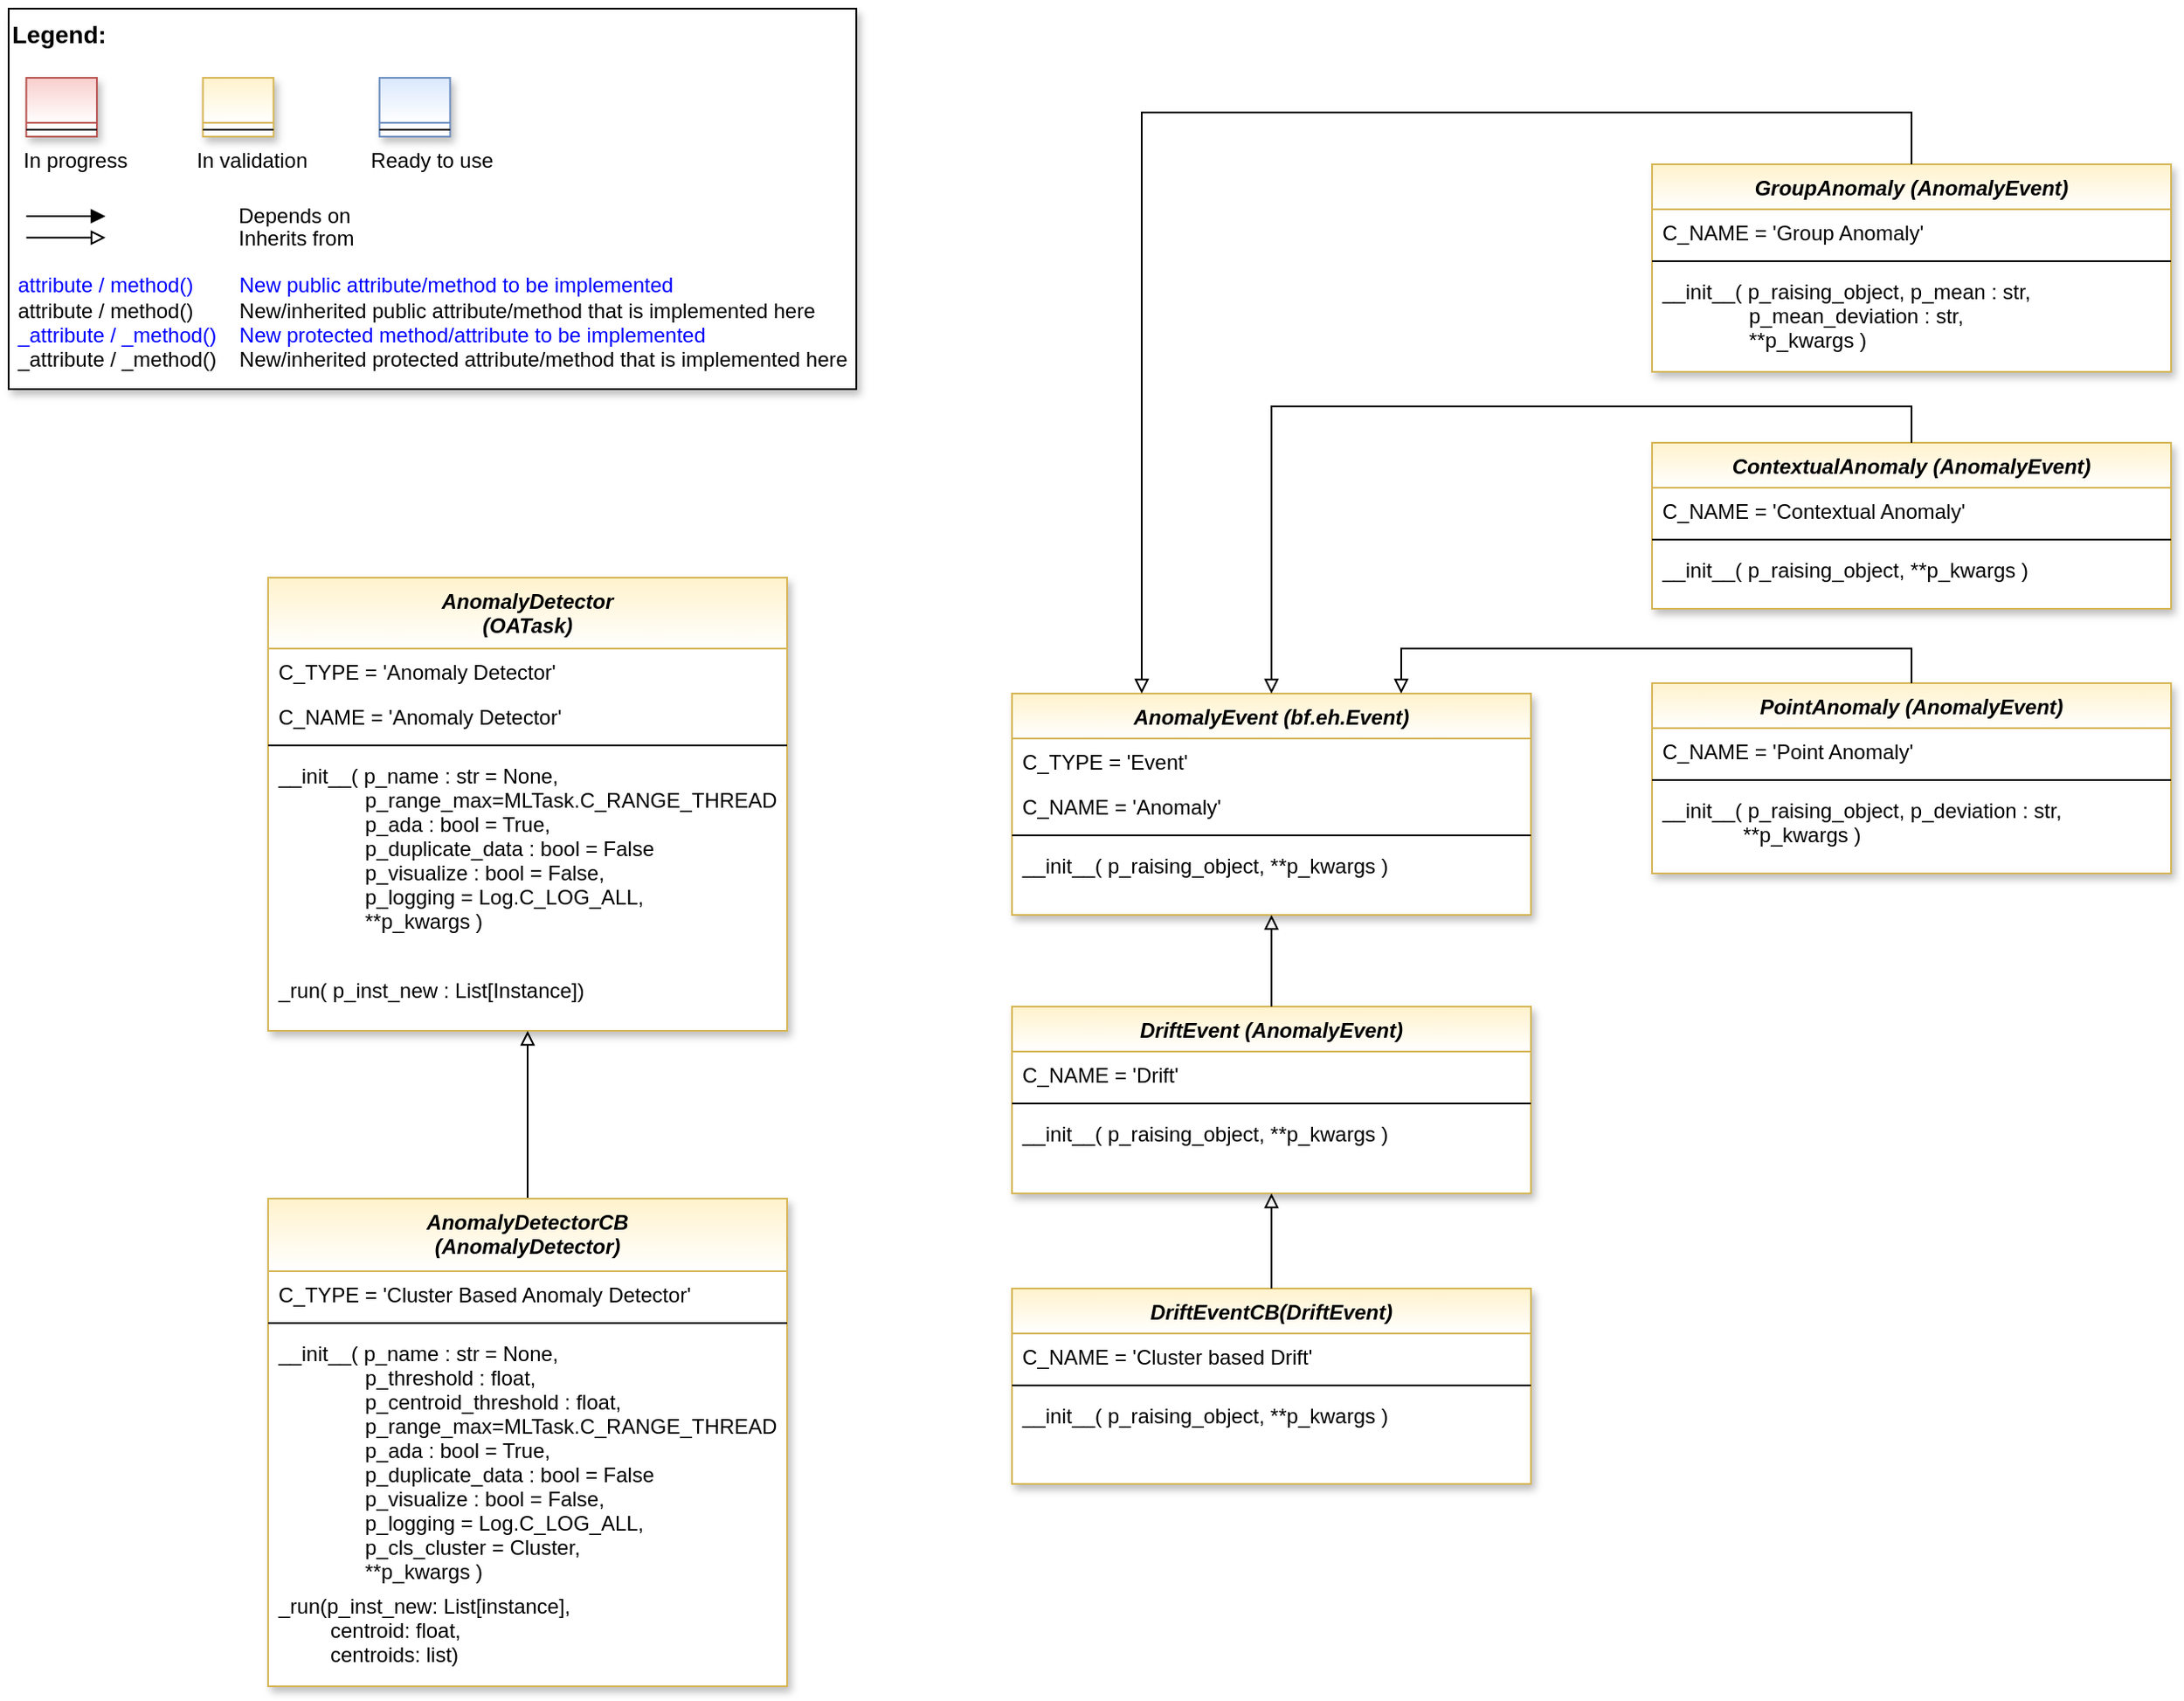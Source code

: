 <mxfile version="21.2.1" type="device" pages="2">
  <diagram id="C5RBs43oDa-KdzZeNtuy" name="Page-1">
    <mxGraphModel dx="1418" dy="828" grid="1" gridSize="10" guides="1" tooltips="1" connect="1" arrows="1" fold="1" page="1" pageScale="1" pageWidth="2336" pageHeight="1654" math="0" shadow="0">
      <root>
        <mxCell id="WIyWlLk6GJQsqaUBKTNV-0" />
        <mxCell id="WIyWlLk6GJQsqaUBKTNV-1" parent="WIyWlLk6GJQsqaUBKTNV-0" />
        <mxCell id="fcJVb3HREh7NScvAmxeq-0" value="" style="group" parent="WIyWlLk6GJQsqaUBKTNV-1" vertex="1" connectable="0">
          <mxGeometry x="40" y="40" width="490" height="220" as="geometry" />
        </mxCell>
        <mxCell id="fcJVb3HREh7NScvAmxeq-1" value="&lt;font color=&quot;#000000&quot; size=&quot;1&quot;&gt;&lt;b style=&quot;font-size: 14px&quot;&gt;Legend:&lt;br&gt;&lt;/b&gt;&lt;/font&gt;&lt;br&gt;&lt;br&gt;&lt;br&gt;&lt;font color=&quot;#0000ff&quot; style=&quot;font-size: 6px&quot;&gt;&lt;br&gt;&lt;/font&gt;&lt;span style=&quot;color: rgb(0 , 0 , 0)&quot;&gt;&lt;font style=&quot;font-size: 4px&quot;&gt;&amp;nbsp; &amp;nbsp;&lt;/font&gt;&amp;nbsp;In progress&amp;nbsp; &amp;nbsp; &amp;nbsp; &amp;nbsp; &amp;nbsp; &amp;nbsp; In validation&amp;nbsp; &amp;nbsp; &amp;nbsp; &amp;nbsp; &amp;nbsp; &amp;nbsp;Ready to use&lt;/span&gt;&lt;font color=&quot;#000000&quot;&gt;&amp;nbsp;&lt;br&gt;&lt;/font&gt;&lt;font color=&quot;#0000ff&quot;&gt;&lt;br&gt;&lt;br&gt;&lt;br&gt;&lt;br&gt;&amp;nbsp;attribute / method()&amp;nbsp; &amp;nbsp; &amp;nbsp; &amp;nbsp; New public attribute/method to be implemented&lt;/font&gt;&lt;br&gt;&lt;font color=&quot;#000000&quot;&gt;&amp;nbsp;&lt;/font&gt;&lt;font color=&quot;#000000&quot;&gt;attribute / method()&lt;span&gt; &lt;/span&gt;&amp;nbsp; &amp;nbsp; &amp;nbsp; &amp;nbsp;New/inherited public attribute/method that is implemented here&lt;br&gt;&lt;/font&gt;&lt;font color=&quot;#0000ff&quot;&gt;&amp;nbsp;_attribute /&amp;nbsp;&lt;/font&gt;&lt;font color=&quot;#0000ff&quot;&gt;_method()&amp;nbsp; &amp;nbsp; New protected method/attribute to be implemented&lt;/font&gt;&lt;br&gt;&lt;font color=&quot;#000000&quot;&gt;&amp;nbsp;_attribute / _method()&amp;nbsp; &amp;nbsp; New/inherited protected attribute/method that is implemented here&lt;br&gt;&lt;/font&gt;&lt;font color=&quot;#000000&quot;&gt;&lt;br&gt;&lt;br&gt;&lt;br&gt;&lt;br&gt;&lt;br&gt;&lt;/font&gt;" style="text;html=1;align=left;verticalAlign=top;whiteSpace=wrap;rounded=0;fontColor=#006600;strokeColor=#000000;shadow=1;fillColor=#ffffff;" parent="fcJVb3HREh7NScvAmxeq-0" vertex="1">
          <mxGeometry width="490.0" height="220" as="geometry" />
        </mxCell>
        <mxCell id="fcJVb3HREh7NScvAmxeq-2" value="Depends on" style="endArrow=block;html=1;labelPosition=right;verticalLabelPosition=middle;align=left;verticalAlign=middle;endFill=1;fontSize=12;" parent="fcJVb3HREh7NScvAmxeq-0" edge="1">
          <mxGeometry x="-1623.125" y="-2180" width="51.042" height="50" as="geometry">
            <mxPoint x="10.208" y="120.003" as="sourcePoint" />
            <mxPoint x="55.991" y="120.003" as="targetPoint" />
            <mxPoint x="98" as="offset" />
            <Array as="points">
              <mxPoint x="30.625" y="120" />
            </Array>
          </mxGeometry>
        </mxCell>
        <mxCell id="fcJVb3HREh7NScvAmxeq-3" value="Inherits from" style="endArrow=block;html=1;labelPosition=right;verticalLabelPosition=middle;align=left;verticalAlign=middle;endFill=0;fontSize=12;" parent="fcJVb3HREh7NScvAmxeq-0" edge="1">
          <mxGeometry x="-1623.125" y="-2180" width="51.042" height="50" as="geometry">
            <mxPoint x="10.208" y="132.385" as="sourcePoint" />
            <mxPoint x="55.991" y="132.385" as="targetPoint" />
            <mxPoint x="98" y="1" as="offset" />
          </mxGeometry>
        </mxCell>
        <mxCell id="fcJVb3HREh7NScvAmxeq-4" value="" style="swimlane;fontStyle=3;align=center;verticalAlign=top;childLayout=stackLayout;horizontal=1;startSize=26;horizontalStack=0;resizeParent=1;resizeLast=0;collapsible=1;marginBottom=0;rounded=0;shadow=1;strokeWidth=1;fillColor=#f8cecc;strokeColor=#b85450;gradientColor=#ffffff;swimlaneFillColor=#ffffff;" parent="fcJVb3HREh7NScvAmxeq-0" vertex="1">
          <mxGeometry x="10.208" y="40" width="40.833" height="34" as="geometry">
            <mxRectangle x="230" y="140" width="160" height="26" as="alternateBounds" />
          </mxGeometry>
        </mxCell>
        <mxCell id="fcJVb3HREh7NScvAmxeq-5" value="" style="line;html=1;strokeWidth=1;align=left;verticalAlign=middle;spacingTop=-1;spacingLeft=3;spacingRight=3;rotatable=0;labelPosition=right;points=[];portConstraint=eastwest;" parent="fcJVb3HREh7NScvAmxeq-4" vertex="1">
          <mxGeometry y="26" width="40.833" height="8" as="geometry" />
        </mxCell>
        <mxCell id="fcJVb3HREh7NScvAmxeq-6" value="" style="swimlane;fontStyle=3;align=center;verticalAlign=top;childLayout=stackLayout;horizontal=1;startSize=26;horizontalStack=0;resizeParent=1;resizeLast=0;collapsible=1;marginBottom=0;rounded=0;shadow=1;strokeWidth=1;fillColor=#fff2cc;strokeColor=#d6b656;gradientColor=#ffffff;swimlaneFillColor=#ffffff;" parent="fcJVb3HREh7NScvAmxeq-0" vertex="1">
          <mxGeometry x="112.292" y="40" width="40.833" height="34" as="geometry">
            <mxRectangle x="230" y="140" width="160" height="26" as="alternateBounds" />
          </mxGeometry>
        </mxCell>
        <mxCell id="fcJVb3HREh7NScvAmxeq-7" value="" style="line;html=1;strokeWidth=1;align=left;verticalAlign=middle;spacingTop=-1;spacingLeft=3;spacingRight=3;rotatable=0;labelPosition=right;points=[];portConstraint=eastwest;" parent="fcJVb3HREh7NScvAmxeq-6" vertex="1">
          <mxGeometry y="26" width="40.833" height="8" as="geometry" />
        </mxCell>
        <mxCell id="fcJVb3HREh7NScvAmxeq-8" value="" style="swimlane;fontStyle=3;align=center;verticalAlign=top;childLayout=stackLayout;horizontal=1;startSize=26;horizontalStack=0;resizeParent=1;resizeLast=0;collapsible=1;marginBottom=0;rounded=0;shadow=1;strokeWidth=1;fillColor=#dae8fc;strokeColor=#6c8ebf;gradientColor=#ffffff;swimlaneFillColor=#ffffff;" parent="fcJVb3HREh7NScvAmxeq-0" vertex="1">
          <mxGeometry x="214.375" y="40" width="40.833" height="34" as="geometry">
            <mxRectangle x="230" y="140" width="160" height="26" as="alternateBounds" />
          </mxGeometry>
        </mxCell>
        <mxCell id="fcJVb3HREh7NScvAmxeq-9" value="" style="line;html=1;strokeWidth=1;align=left;verticalAlign=middle;spacingTop=-1;spacingLeft=3;spacingRight=3;rotatable=0;labelPosition=right;points=[];portConstraint=eastwest;" parent="fcJVb3HREh7NScvAmxeq-8" vertex="1">
          <mxGeometry y="26" width="40.833" height="8" as="geometry" />
        </mxCell>
        <mxCell id="4use4ZCXdNiZSNTW99xv-1" value="AnomalyDetector&#xa;(OATask)" style="swimlane;fontStyle=3;align=center;verticalAlign=top;childLayout=stackLayout;horizontal=1;startSize=41;horizontalStack=0;resizeParent=1;resizeLast=0;collapsible=1;marginBottom=0;rounded=0;shadow=1;strokeWidth=1;fillColor=#fff2cc;strokeColor=#d6b656;swimlaneFillColor=#ffffff;gradientColor=#ffffff;" parent="WIyWlLk6GJQsqaUBKTNV-1" vertex="1">
          <mxGeometry x="190" y="369" width="300" height="262" as="geometry">
            <mxRectangle x="230" y="140" width="160" height="26" as="alternateBounds" />
          </mxGeometry>
        </mxCell>
        <mxCell id="4use4ZCXdNiZSNTW99xv-2" value="C_TYPE = &#39;Anomaly Detector&#39;" style="text;align=left;verticalAlign=top;spacingLeft=4;spacingRight=4;overflow=hidden;rotatable=0;points=[[0,0.5],[1,0.5]];portConstraint=eastwest;fontColor=default;" parent="4use4ZCXdNiZSNTW99xv-1" vertex="1">
          <mxGeometry y="41" width="300" height="26" as="geometry" />
        </mxCell>
        <mxCell id="4use4ZCXdNiZSNTW99xv-3" value="C_NAME = &#39;Anomaly Detector&#39;" style="text;align=left;verticalAlign=top;spacingLeft=4;spacingRight=4;overflow=hidden;rotatable=0;points=[[0,0.5],[1,0.5]];portConstraint=eastwest;fontColor=default;" parent="4use4ZCXdNiZSNTW99xv-1" vertex="1">
          <mxGeometry y="67" width="300" height="26" as="geometry" />
        </mxCell>
        <mxCell id="4use4ZCXdNiZSNTW99xv-5" value="" style="line;html=1;strokeWidth=1;align=left;verticalAlign=middle;spacingTop=-1;spacingLeft=3;spacingRight=3;rotatable=0;labelPosition=right;points=[];portConstraint=eastwest;" parent="4use4ZCXdNiZSNTW99xv-1" vertex="1">
          <mxGeometry y="93" width="300" height="8" as="geometry" />
        </mxCell>
        <mxCell id="4use4ZCXdNiZSNTW99xv-6" value="__init__( p_name : str = None,&#xa;               p_range_max=MLTask.C_RANGE_THREAD,&#xa;               p_ada : bool = True,&#xa;               p_duplicate_data : bool = False&#xa;               p_visualize : bool = False,&#xa;               p_logging = Log.C_LOG_ALL,&#xa;               **p_kwargs )" style="text;align=left;verticalAlign=top;spacingLeft=4;spacingRight=4;overflow=hidden;rotatable=0;points=[[0,0.5],[1,0.5]];portConstraint=eastwest;fontColor=default;" parent="4use4ZCXdNiZSNTW99xv-1" vertex="1">
          <mxGeometry y="101" width="300" height="124" as="geometry" />
        </mxCell>
        <mxCell id="4use4ZCXdNiZSNTW99xv-8" value="_run( p_inst_new : List[Instance])" style="text;align=left;verticalAlign=top;spacingLeft=4;spacingRight=4;overflow=hidden;rotatable=0;points=[[0,0.5],[1,0.5]];portConstraint=eastwest;shadow=1;" parent="4use4ZCXdNiZSNTW99xv-1" vertex="1">
          <mxGeometry y="225" width="300" height="30" as="geometry" />
        </mxCell>
        <mxCell id="4use4ZCXdNiZSNTW99xv-16" value="AnomalyEvent (bf.eh.Event)" style="swimlane;fontStyle=3;align=center;verticalAlign=top;childLayout=stackLayout;horizontal=1;startSize=26;horizontalStack=0;resizeParent=1;resizeLast=0;collapsible=1;marginBottom=0;rounded=0;shadow=1;strokeWidth=1;fillColor=#fff2cc;strokeColor=#d6b656;swimlaneFillColor=#ffffff;gradientColor=#ffffff;" parent="WIyWlLk6GJQsqaUBKTNV-1" vertex="1">
          <mxGeometry x="620" y="436" width="300" height="128" as="geometry">
            <mxRectangle x="230" y="140" width="160" height="26" as="alternateBounds" />
          </mxGeometry>
        </mxCell>
        <mxCell id="8-Sli__s1YHfQ2Dl7trR-0" value="C_TYPE = &#39;Event&#39;" style="text;align=left;verticalAlign=top;spacingLeft=4;spacingRight=4;overflow=hidden;rotatable=0;points=[[0,0.5],[1,0.5]];portConstraint=eastwest;fontColor=default;" parent="4use4ZCXdNiZSNTW99xv-16" vertex="1">
          <mxGeometry y="26" width="300" height="26" as="geometry" />
        </mxCell>
        <mxCell id="4use4ZCXdNiZSNTW99xv-17" value="C_NAME = &#39;Anomaly&#39;" style="text;align=left;verticalAlign=top;spacingLeft=4;spacingRight=4;overflow=hidden;rotatable=0;points=[[0,0.5],[1,0.5]];portConstraint=eastwest;fontColor=default;" parent="4use4ZCXdNiZSNTW99xv-16" vertex="1">
          <mxGeometry y="52" width="300" height="26" as="geometry" />
        </mxCell>
        <mxCell id="4use4ZCXdNiZSNTW99xv-20" value="" style="line;html=1;strokeWidth=1;align=left;verticalAlign=middle;spacingTop=-1;spacingLeft=3;spacingRight=3;rotatable=0;labelPosition=right;points=[];portConstraint=eastwest;" parent="4use4ZCXdNiZSNTW99xv-16" vertex="1">
          <mxGeometry y="78" width="300" height="8" as="geometry" />
        </mxCell>
        <mxCell id="4use4ZCXdNiZSNTW99xv-21" value="__init__( p_raising_object, **p_kwargs )" style="text;align=left;verticalAlign=top;spacingLeft=4;spacingRight=4;overflow=hidden;rotatable=0;points=[[0,0.5],[1,0.5]];portConstraint=eastwest;" parent="4use4ZCXdNiZSNTW99xv-16" vertex="1">
          <mxGeometry y="86" width="300" height="28" as="geometry" />
        </mxCell>
        <mxCell id="4use4ZCXdNiZSNTW99xv-22" style="edgeStyle=orthogonalEdgeStyle;rounded=0;orthogonalLoop=1;jettySize=auto;html=1;fontColor=#0000FF;endArrow=block;endFill=0;entryX=0.5;entryY=1;entryDx=0;entryDy=0;exitX=0.5;exitY=0;exitDx=0;exitDy=0;" parent="WIyWlLk6GJQsqaUBKTNV-1" source="4use4ZCXdNiZSNTW99xv-23" target="4use4ZCXdNiZSNTW99xv-1" edge="1">
          <mxGeometry relative="1" as="geometry">
            <mxPoint x="300" y="750" as="targetPoint" />
            <Array as="points">
              <mxPoint x="340" y="760" />
              <mxPoint x="340" y="760" />
            </Array>
            <mxPoint x="780" y="840" as="sourcePoint" />
          </mxGeometry>
        </mxCell>
        <mxCell id="4use4ZCXdNiZSNTW99xv-23" value="AnomalyDetectorCB &#xa;(AnomalyDetector)" style="swimlane;fontStyle=3;align=center;verticalAlign=top;childLayout=stackLayout;horizontal=1;startSize=42;horizontalStack=0;resizeParent=1;resizeLast=0;collapsible=1;marginBottom=0;rounded=0;shadow=1;strokeWidth=1;fillColor=#fff2cc;strokeColor=#d6b656;swimlaneFillColor=#ffffff;gradientColor=#ffffff;" parent="WIyWlLk6GJQsqaUBKTNV-1" vertex="1">
          <mxGeometry x="190" y="728" width="300" height="282" as="geometry">
            <mxRectangle x="230" y="140" width="160" height="26" as="alternateBounds" />
          </mxGeometry>
        </mxCell>
        <mxCell id="4use4ZCXdNiZSNTW99xv-24" value="C_TYPE = &#39;Cluster Based Anomaly Detector&#39;" style="text;align=left;verticalAlign=top;spacingLeft=4;spacingRight=4;overflow=hidden;rotatable=0;points=[[0,0.5],[1,0.5]];portConstraint=eastwest;fontColor=default;" parent="4use4ZCXdNiZSNTW99xv-23" vertex="1">
          <mxGeometry y="42" width="300" height="26" as="geometry" />
        </mxCell>
        <mxCell id="4use4ZCXdNiZSNTW99xv-25" value="" style="line;html=1;strokeWidth=1;align=left;verticalAlign=middle;spacingTop=-1;spacingLeft=3;spacingRight=3;rotatable=0;labelPosition=right;points=[];portConstraint=eastwest;" parent="4use4ZCXdNiZSNTW99xv-23" vertex="1">
          <mxGeometry y="68" width="300" height="8" as="geometry" />
        </mxCell>
        <mxCell id="LADwDjPol3l0WeRybPvM-0" value="__init__( p_name : str = None,&#xa;               p_threshold : float,&#xa;               p_centroid_threshold : float,&#xa;               p_range_max=MLTask.C_RANGE_THREAD,&#xa;               p_ada : bool = True,&#xa;               p_duplicate_data : bool = False&#xa;               p_visualize : bool = False,&#xa;               p_logging = Log.C_LOG_ALL,&#xa;               p_cls_cluster = Cluster,&#xa;               **p_kwargs )" style="text;align=left;verticalAlign=top;spacingLeft=4;spacingRight=4;overflow=hidden;rotatable=0;points=[[0,0.5],[1,0.5]];portConstraint=eastwest;fontColor=default;" parent="4use4ZCXdNiZSNTW99xv-23" vertex="1">
          <mxGeometry y="76" width="300" height="146" as="geometry" />
        </mxCell>
        <mxCell id="p2okAq9_pR5mkignAm-u-0" value="_run(p_inst_new: List[instance],&#xa;         centroid: float,&#xa;         centroids: list)" style="text;align=left;verticalAlign=top;spacingLeft=4;spacingRight=4;overflow=hidden;rotatable=0;points=[[0,0.5],[1,0.5]];portConstraint=eastwest;shadow=1;" parent="4use4ZCXdNiZSNTW99xv-23" vertex="1">
          <mxGeometry y="222" width="300" height="60" as="geometry" />
        </mxCell>
        <mxCell id="p2okAq9_pR5mkignAm-u-1" value="PointAnomaly (AnomalyEvent)" style="swimlane;fontStyle=3;align=center;verticalAlign=top;childLayout=stackLayout;horizontal=1;startSize=26;horizontalStack=0;resizeParent=1;resizeLast=0;collapsible=1;marginBottom=0;rounded=0;shadow=1;strokeWidth=1;fillColor=#fff2cc;strokeColor=#d6b656;swimlaneFillColor=#ffffff;gradientColor=#ffffff;" parent="WIyWlLk6GJQsqaUBKTNV-1" vertex="1">
          <mxGeometry x="990" y="430" width="300" height="110" as="geometry">
            <mxRectangle x="230" y="140" width="160" height="26" as="alternateBounds" />
          </mxGeometry>
        </mxCell>
        <mxCell id="p2okAq9_pR5mkignAm-u-2" value="C_NAME = &#39;Point Anomaly&#39;" style="text;align=left;verticalAlign=top;spacingLeft=4;spacingRight=4;overflow=hidden;rotatable=0;points=[[0,0.5],[1,0.5]];portConstraint=eastwest;fontColor=default;" parent="p2okAq9_pR5mkignAm-u-1" vertex="1">
          <mxGeometry y="26" width="300" height="26" as="geometry" />
        </mxCell>
        <mxCell id="p2okAq9_pR5mkignAm-u-5" value="" style="line;html=1;strokeWidth=1;align=left;verticalAlign=middle;spacingTop=-1;spacingLeft=3;spacingRight=3;rotatable=0;labelPosition=right;points=[];portConstraint=eastwest;" parent="p2okAq9_pR5mkignAm-u-1" vertex="1">
          <mxGeometry y="52" width="300" height="8" as="geometry" />
        </mxCell>
        <mxCell id="p2okAq9_pR5mkignAm-u-6" value="__init__( p_raising_object, p_deviation : str,&#xa;               **p_kwargs )" style="text;align=left;verticalAlign=top;spacingLeft=4;spacingRight=4;overflow=hidden;rotatable=0;points=[[0,0.5],[1,0.5]];portConstraint=eastwest;" parent="p2okAq9_pR5mkignAm-u-1" vertex="1">
          <mxGeometry y="60" width="300" height="40" as="geometry" />
        </mxCell>
        <mxCell id="p2okAq9_pR5mkignAm-u-7" value="DriftEvent (AnomalyEvent)" style="swimlane;fontStyle=3;align=center;verticalAlign=top;childLayout=stackLayout;horizontal=1;startSize=26;horizontalStack=0;resizeParent=1;resizeLast=0;collapsible=1;marginBottom=0;rounded=0;shadow=1;strokeWidth=1;fillColor=#fff2cc;strokeColor=#d6b656;swimlaneFillColor=#ffffff;gradientColor=#ffffff;" parent="WIyWlLk6GJQsqaUBKTNV-1" vertex="1">
          <mxGeometry x="620" y="617" width="300" height="108" as="geometry">
            <mxRectangle x="230" y="140" width="160" height="26" as="alternateBounds" />
          </mxGeometry>
        </mxCell>
        <mxCell id="p2okAq9_pR5mkignAm-u-8" value="C_NAME = &#39;Drift&#39;" style="text;align=left;verticalAlign=top;spacingLeft=4;spacingRight=4;overflow=hidden;rotatable=0;points=[[0,0.5],[1,0.5]];portConstraint=eastwest;fontColor=default;" parent="p2okAq9_pR5mkignAm-u-7" vertex="1">
          <mxGeometry y="26" width="300" height="26" as="geometry" />
        </mxCell>
        <mxCell id="p2okAq9_pR5mkignAm-u-11" value="" style="line;html=1;strokeWidth=1;align=left;verticalAlign=middle;spacingTop=-1;spacingLeft=3;spacingRight=3;rotatable=0;labelPosition=right;points=[];portConstraint=eastwest;" parent="p2okAq9_pR5mkignAm-u-7" vertex="1">
          <mxGeometry y="52" width="300" height="8" as="geometry" />
        </mxCell>
        <mxCell id="p2okAq9_pR5mkignAm-u-12" value="__init__( p_raising_object, **p_kwargs )" style="text;align=left;verticalAlign=top;spacingLeft=4;spacingRight=4;overflow=hidden;rotatable=0;points=[[0,0.5],[1,0.5]];portConstraint=eastwest;" parent="p2okAq9_pR5mkignAm-u-7" vertex="1">
          <mxGeometry y="60" width="300" height="28" as="geometry" />
        </mxCell>
        <mxCell id="-7w-KWIGjs2nFZWPsfRn-2" style="edgeStyle=orthogonalEdgeStyle;rounded=0;orthogonalLoop=1;jettySize=auto;html=1;fontColor=#0000FF;endArrow=block;endFill=0;exitX=0.5;exitY=0;exitDx=0;exitDy=0;entryX=0.5;entryY=1;entryDx=0;entryDy=0;" parent="WIyWlLk6GJQsqaUBKTNV-1" source="p2okAq9_pR5mkignAm-u-7" target="4use4ZCXdNiZSNTW99xv-16" edge="1">
          <mxGeometry relative="1" as="geometry">
            <mxPoint x="780" y="600" as="targetPoint" />
            <Array as="points">
              <mxPoint x="770" y="610" />
              <mxPoint x="770" y="610" />
            </Array>
            <mxPoint x="1160" y="520" as="sourcePoint" />
          </mxGeometry>
        </mxCell>
        <mxCell id="-7w-KWIGjs2nFZWPsfRn-7" value="DriftEventCB(DriftEvent)" style="swimlane;fontStyle=3;align=center;verticalAlign=top;childLayout=stackLayout;horizontal=1;startSize=26;horizontalStack=0;resizeParent=1;resizeLast=0;collapsible=1;marginBottom=0;rounded=0;shadow=1;strokeWidth=1;fillColor=#fff2cc;strokeColor=#d6b656;swimlaneFillColor=#ffffff;gradientColor=#ffffff;" parent="WIyWlLk6GJQsqaUBKTNV-1" vertex="1">
          <mxGeometry x="620" y="780" width="300" height="113" as="geometry">
            <mxRectangle x="230" y="140" width="160" height="26" as="alternateBounds" />
          </mxGeometry>
        </mxCell>
        <mxCell id="-7w-KWIGjs2nFZWPsfRn-8" value="C_NAME = &#39;Cluster based Drift&#39;" style="text;align=left;verticalAlign=top;spacingLeft=4;spacingRight=4;overflow=hidden;rotatable=0;points=[[0,0.5],[1,0.5]];portConstraint=eastwest;fontColor=default;" parent="-7w-KWIGjs2nFZWPsfRn-7" vertex="1">
          <mxGeometry y="26" width="300" height="26" as="geometry" />
        </mxCell>
        <mxCell id="-7w-KWIGjs2nFZWPsfRn-9" value="" style="line;html=1;strokeWidth=1;align=left;verticalAlign=middle;spacingTop=-1;spacingLeft=3;spacingRight=3;rotatable=0;labelPosition=right;points=[];portConstraint=eastwest;" parent="-7w-KWIGjs2nFZWPsfRn-7" vertex="1">
          <mxGeometry y="52" width="300" height="8" as="geometry" />
        </mxCell>
        <mxCell id="-7w-KWIGjs2nFZWPsfRn-10" value="__init__( p_raising_object, **p_kwargs )" style="text;align=left;verticalAlign=top;spacingLeft=4;spacingRight=4;overflow=hidden;rotatable=0;points=[[0,0.5],[1,0.5]];portConstraint=eastwest;" parent="-7w-KWIGjs2nFZWPsfRn-7" vertex="1">
          <mxGeometry y="60" width="300" height="28" as="geometry" />
        </mxCell>
        <mxCell id="y2l99iwQbg-wAnSwsQFK-0" value="GroupAnomaly (AnomalyEvent)" style="swimlane;fontStyle=3;align=center;verticalAlign=top;childLayout=stackLayout;horizontal=1;startSize=26;horizontalStack=0;resizeParent=1;resizeLast=0;collapsible=1;marginBottom=0;rounded=0;shadow=1;strokeWidth=1;fillColor=#fff2cc;strokeColor=#d6b656;swimlaneFillColor=#ffffff;gradientColor=#ffffff;" parent="WIyWlLk6GJQsqaUBKTNV-1" vertex="1">
          <mxGeometry x="990" y="130" width="300" height="120" as="geometry">
            <mxRectangle x="230" y="140" width="160" height="26" as="alternateBounds" />
          </mxGeometry>
        </mxCell>
        <mxCell id="y2l99iwQbg-wAnSwsQFK-1" value="C_NAME = &#39;Group Anomaly&#39;" style="text;align=left;verticalAlign=top;spacingLeft=4;spacingRight=4;overflow=hidden;rotatable=0;points=[[0,0.5],[1,0.5]];portConstraint=eastwest;fontColor=default;" parent="y2l99iwQbg-wAnSwsQFK-0" vertex="1">
          <mxGeometry y="26" width="300" height="26" as="geometry" />
        </mxCell>
        <mxCell id="y2l99iwQbg-wAnSwsQFK-2" value="" style="line;html=1;strokeWidth=1;align=left;verticalAlign=middle;spacingTop=-1;spacingLeft=3;spacingRight=3;rotatable=0;labelPosition=right;points=[];portConstraint=eastwest;" parent="y2l99iwQbg-wAnSwsQFK-0" vertex="1">
          <mxGeometry y="52" width="300" height="8" as="geometry" />
        </mxCell>
        <mxCell id="y2l99iwQbg-wAnSwsQFK-3" value="__init__( p_raising_object, p_mean : str,&#xa;               p_mean_deviation : str,&#xa;               **p_kwargs )" style="text;align=left;verticalAlign=top;spacingLeft=4;spacingRight=4;overflow=hidden;rotatable=0;points=[[0,0.5],[1,0.5]];portConstraint=eastwest;" parent="y2l99iwQbg-wAnSwsQFK-0" vertex="1">
          <mxGeometry y="60" width="300" height="50" as="geometry" />
        </mxCell>
        <mxCell id="y2l99iwQbg-wAnSwsQFK-5" value="ContextualAnomaly (AnomalyEvent)" style="swimlane;fontStyle=3;align=center;verticalAlign=top;childLayout=stackLayout;horizontal=1;startSize=26;horizontalStack=0;resizeParent=1;resizeLast=0;collapsible=1;marginBottom=0;rounded=0;shadow=1;strokeWidth=1;fillColor=#fff2cc;strokeColor=#d6b656;swimlaneFillColor=#ffffff;gradientColor=#ffffff;" parent="WIyWlLk6GJQsqaUBKTNV-1" vertex="1">
          <mxGeometry x="990" y="291" width="300" height="96" as="geometry">
            <mxRectangle x="230" y="140" width="160" height="26" as="alternateBounds" />
          </mxGeometry>
        </mxCell>
        <mxCell id="y2l99iwQbg-wAnSwsQFK-6" value="C_NAME = &#39;Contextual Anomaly&#39;" style="text;align=left;verticalAlign=top;spacingLeft=4;spacingRight=4;overflow=hidden;rotatable=0;points=[[0,0.5],[1,0.5]];portConstraint=eastwest;fontColor=default;" parent="y2l99iwQbg-wAnSwsQFK-5" vertex="1">
          <mxGeometry y="26" width="300" height="26" as="geometry" />
        </mxCell>
        <mxCell id="y2l99iwQbg-wAnSwsQFK-7" value="" style="line;html=1;strokeWidth=1;align=left;verticalAlign=middle;spacingTop=-1;spacingLeft=3;spacingRight=3;rotatable=0;labelPosition=right;points=[];portConstraint=eastwest;" parent="y2l99iwQbg-wAnSwsQFK-5" vertex="1">
          <mxGeometry y="52" width="300" height="8" as="geometry" />
        </mxCell>
        <mxCell id="y2l99iwQbg-wAnSwsQFK-8" value="__init__( p_raising_object, **p_kwargs )" style="text;align=left;verticalAlign=top;spacingLeft=4;spacingRight=4;overflow=hidden;rotatable=0;points=[[0,0.5],[1,0.5]];portConstraint=eastwest;" parent="y2l99iwQbg-wAnSwsQFK-5" vertex="1">
          <mxGeometry y="60" width="300" height="30" as="geometry" />
        </mxCell>
        <mxCell id="3wLeKcvZU7Bwk3L1nlsd-0" style="edgeStyle=orthogonalEdgeStyle;rounded=0;orthogonalLoop=1;jettySize=auto;html=1;fontColor=#0000FF;endArrow=block;endFill=0;entryX=0.25;entryY=0;entryDx=0;entryDy=0;exitX=0.5;exitY=0;exitDx=0;exitDy=0;" parent="WIyWlLk6GJQsqaUBKTNV-1" source="y2l99iwQbg-wAnSwsQFK-0" target="4use4ZCXdNiZSNTW99xv-16" edge="1">
          <mxGeometry relative="1" as="geometry">
            <mxPoint x="720" y="210" as="targetPoint" />
            <Array as="points">
              <mxPoint x="1140" y="100" />
              <mxPoint x="695" y="100" />
            </Array>
            <mxPoint x="720" y="360" as="sourcePoint" />
          </mxGeometry>
        </mxCell>
        <mxCell id="3wLeKcvZU7Bwk3L1nlsd-1" style="edgeStyle=orthogonalEdgeStyle;rounded=0;orthogonalLoop=1;jettySize=auto;html=1;fontColor=#0000FF;endArrow=block;endFill=0;entryX=0.5;entryY=0;entryDx=0;entryDy=0;exitX=0.5;exitY=0;exitDx=0;exitDy=0;" parent="WIyWlLk6GJQsqaUBKTNV-1" source="y2l99iwQbg-wAnSwsQFK-5" target="4use4ZCXdNiZSNTW99xv-16" edge="1">
          <mxGeometry relative="1" as="geometry">
            <mxPoint x="780" y="160" as="targetPoint" />
            <Array as="points">
              <mxPoint x="1140" y="270" />
              <mxPoint x="770" y="270" />
            </Array>
            <mxPoint x="780" y="310" as="sourcePoint" />
          </mxGeometry>
        </mxCell>
        <mxCell id="3wLeKcvZU7Bwk3L1nlsd-2" style="edgeStyle=orthogonalEdgeStyle;rounded=0;orthogonalLoop=1;jettySize=auto;html=1;fontColor=#0000FF;endArrow=block;endFill=0;entryX=0.75;entryY=0;entryDx=0;entryDy=0;exitX=0.5;exitY=0;exitDx=0;exitDy=0;" parent="WIyWlLk6GJQsqaUBKTNV-1" source="p2okAq9_pR5mkignAm-u-1" target="4use4ZCXdNiZSNTW99xv-16" edge="1">
          <mxGeometry relative="1" as="geometry">
            <mxPoint x="890" y="240" as="targetPoint" />
            <Array as="points">
              <mxPoint x="1140" y="410" />
              <mxPoint x="845" y="410" />
            </Array>
            <mxPoint x="890" y="390" as="sourcePoint" />
          </mxGeometry>
        </mxCell>
        <mxCell id="3wLeKcvZU7Bwk3L1nlsd-3" style="edgeStyle=orthogonalEdgeStyle;rounded=0;orthogonalLoop=1;jettySize=auto;html=1;fontColor=#0000FF;endArrow=block;endFill=0;entryX=0.5;entryY=1;entryDx=0;entryDy=0;" parent="WIyWlLk6GJQsqaUBKTNV-1" target="p2okAq9_pR5mkignAm-u-7" edge="1">
          <mxGeometry relative="1" as="geometry">
            <mxPoint x="769.33" y="790" as="targetPoint" />
            <Array as="points">
              <mxPoint x="770" y="725" />
              <mxPoint x="770" y="725" />
            </Array>
            <mxPoint x="770" y="780" as="sourcePoint" />
          </mxGeometry>
        </mxCell>
      </root>
    </mxGraphModel>
  </diagram>
  <diagram id="lryuDQluacSowWsRYUra" name="Page-2">
    <mxGraphModel dx="1098" dy="828" grid="1" gridSize="10" guides="1" tooltips="1" connect="1" arrows="1" fold="1" page="1" pageScale="1" pageWidth="850" pageHeight="1100" math="0" shadow="0">
      <root>
        <mxCell id="0" />
        <mxCell id="1" parent="0" />
      </root>
    </mxGraphModel>
  </diagram>
</mxfile>
